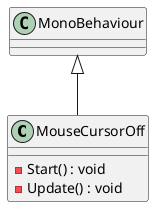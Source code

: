 @startuml
class MouseCursorOff {
    - Start() : void
    - Update() : void
}
MonoBehaviour <|-- MouseCursorOff
@enduml
